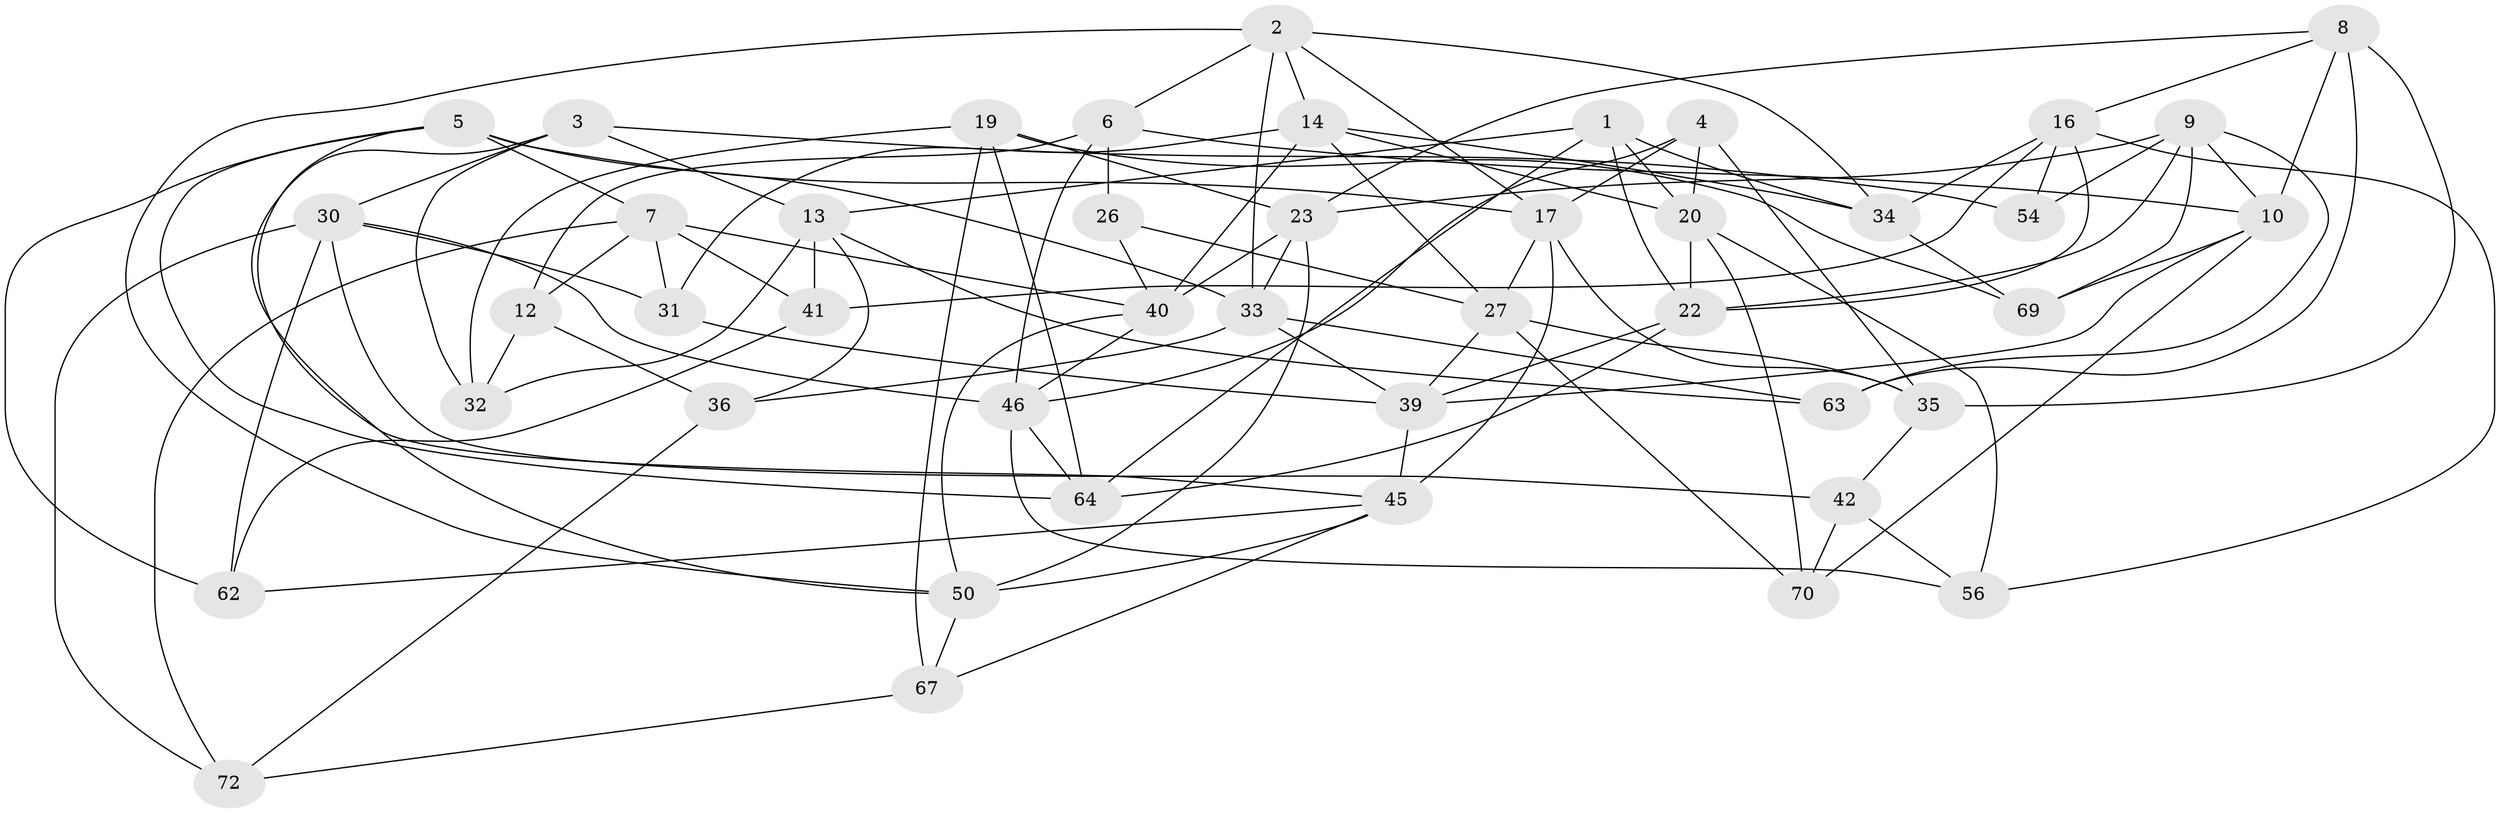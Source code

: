 // original degree distribution, {4: 1.0}
// Generated by graph-tools (version 1.1) at 2025/11/02/27/25 16:11:43]
// undirected, 44 vertices, 111 edges
graph export_dot {
graph [start="1"]
  node [color=gray90,style=filled];
  1 [super="+44"];
  2 [super="+29"];
  3 [super="+11"];
  4;
  5 [super="+43"];
  6 [super="+47"];
  7 [super="+25"];
  8 [super="+65"];
  9 [super="+59"];
  10 [super="+55"];
  12 [super="+24"];
  13 [super="+15"];
  14 [super="+51"];
  16 [super="+18"];
  17 [super="+66"];
  19 [super="+71"];
  20 [super="+21"];
  22 [super="+37"];
  23 [super="+28"];
  26;
  27 [super="+73"];
  30 [super="+38"];
  31;
  32 [super="+61"];
  33 [super="+68"];
  34 [super="+53"];
  35 [super="+49"];
  36;
  39 [super="+48"];
  40 [super="+57"];
  41;
  42;
  45 [super="+52"];
  46 [super="+58"];
  50 [super="+60"];
  54;
  56;
  62;
  63;
  64 [super="+74"];
  67;
  69;
  70;
  72;
  1 -- 22;
  1 -- 34 [weight=2];
  1 -- 20;
  1 -- 64;
  1 -- 13;
  2 -- 33;
  2 -- 17;
  2 -- 34;
  2 -- 6;
  2 -- 14;
  2 -- 50;
  3 -- 54 [weight=2];
  3 -- 13;
  3 -- 32;
  3 -- 50;
  3 -- 30;
  4 -- 35;
  4 -- 46;
  4 -- 20;
  4 -- 17;
  5 -- 62;
  5 -- 17;
  5 -- 33;
  5 -- 64;
  5 -- 7;
  5 -- 45;
  6 -- 26 [weight=2];
  6 -- 46;
  6 -- 10;
  6 -- 12;
  7 -- 41;
  7 -- 31;
  7 -- 72;
  7 -- 12;
  7 -- 40;
  8 -- 35 [weight=2];
  8 -- 63;
  8 -- 23;
  8 -- 16;
  8 -- 10;
  9 -- 69;
  9 -- 54;
  9 -- 63;
  9 -- 10;
  9 -- 22;
  9 -- 23;
  10 -- 69;
  10 -- 70;
  10 -- 39;
  12 -- 32 [weight=3];
  12 -- 36;
  13 -- 41;
  13 -- 36;
  13 -- 63;
  13 -- 32;
  14 -- 27;
  14 -- 34;
  14 -- 20;
  14 -- 40;
  14 -- 31;
  16 -- 41;
  16 -- 54;
  16 -- 56;
  16 -- 34;
  16 -- 22;
  17 -- 35;
  17 -- 27;
  17 -- 45;
  19 -- 23;
  19 -- 32;
  19 -- 64 [weight=2];
  19 -- 67;
  19 -- 69;
  20 -- 56;
  20 -- 22;
  20 -- 70;
  22 -- 64;
  22 -- 39;
  23 -- 50;
  23 -- 33;
  23 -- 40;
  26 -- 40;
  26 -- 27;
  27 -- 70;
  27 -- 35;
  27 -- 39;
  30 -- 72;
  30 -- 62;
  30 -- 42;
  30 -- 31;
  30 -- 46;
  31 -- 39;
  33 -- 63;
  33 -- 39;
  33 -- 36;
  34 -- 69;
  35 -- 42;
  36 -- 72;
  39 -- 45;
  40 -- 50;
  40 -- 46;
  41 -- 62;
  42 -- 56;
  42 -- 70;
  45 -- 62;
  45 -- 67;
  45 -- 50;
  46 -- 64;
  46 -- 56;
  50 -- 67;
  67 -- 72;
}
